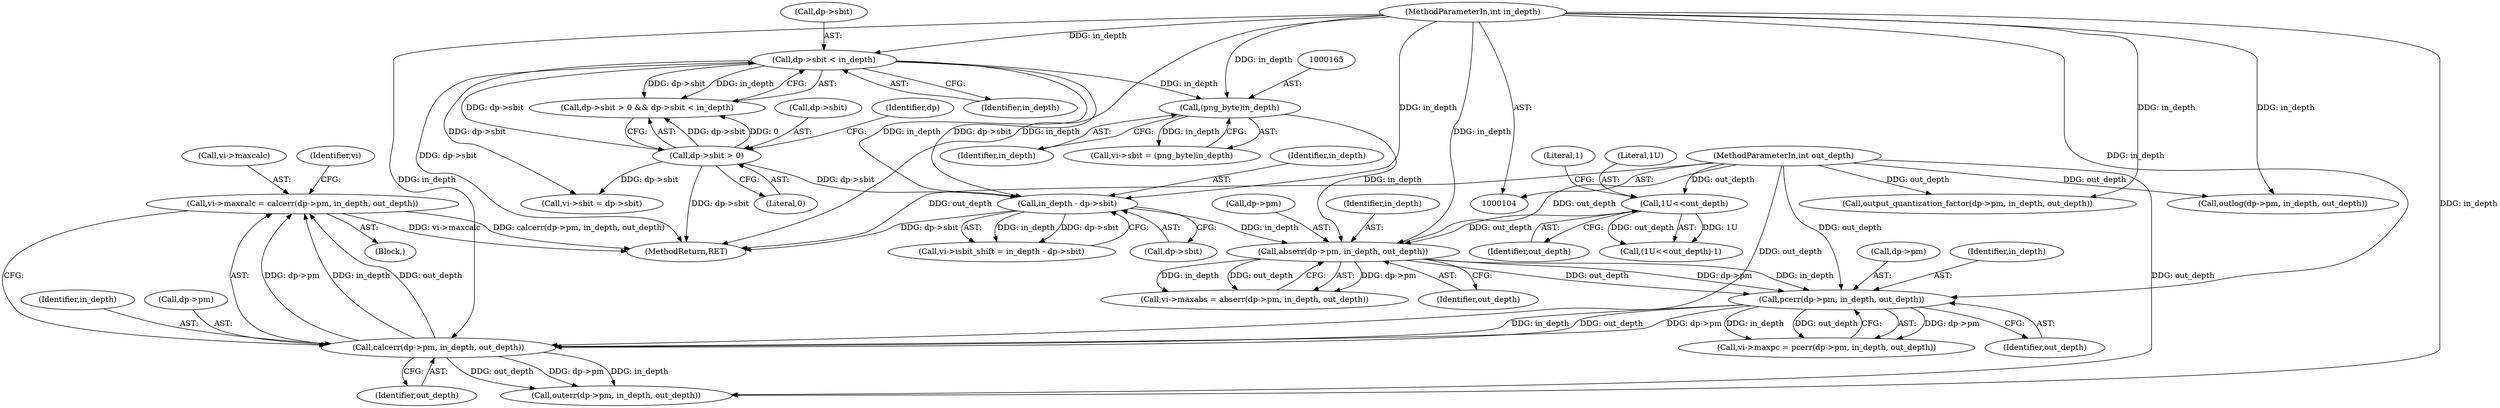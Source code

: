 digraph "0_Android_9d4853418ab2f754c2b63e091c29c5529b8b86ca_92@pointer" {
"1000250" [label="(Call,vi->maxcalc = calcerr(dp->pm, in_depth, out_depth))"];
"1000254" [label="(Call,calcerr(dp->pm, in_depth, out_depth))"];
"1000244" [label="(Call,pcerr(dp->pm, in_depth, out_depth))"];
"1000234" [label="(Call,abserr(dp->pm, in_depth, out_depth))"];
"1000164" [label="(Call,(png_byte)in_depth)"];
"1000136" [label="(Call,dp->sbit < in_depth)"];
"1000131" [label="(Call,dp->sbit > 0)"];
"1000108" [label="(MethodParameterIn,int in_depth)"];
"1000153" [label="(Call,in_depth - dp->sbit)"];
"1000115" [label="(Call,1U<<out_depth)"];
"1000109" [label="(MethodParameterIn,int out_depth)"];
"1000274" [label="(Call,output_quantization_factor(dp->pm, in_depth, out_depth))"];
"1000238" [label="(Identifier,in_depth)"];
"1000251" [label="(Call,vi->maxcalc)"];
"1000115" [label="(Call,1U<<out_depth)"];
"1000131" [label="(Call,dp->sbit > 0)"];
"1000136" [label="(Call,dp->sbit < in_depth)"];
"1000108" [label="(MethodParameterIn,int in_depth)"];
"1000230" [label="(Call,vi->maxabs = abserr(dp->pm, in_depth, out_depth))"];
"1000160" [label="(Call,vi->sbit = (png_byte)in_depth)"];
"1000164" [label="(Call,(png_byte)in_depth)"];
"1000116" [label="(Literal,1U)"];
"1000258" [label="(Identifier,in_depth)"];
"1000166" [label="(Identifier,in_depth)"];
"1000142" [label="(Call,vi->sbit = dp->sbit)"];
"1000153" [label="(Call,in_depth - dp->sbit)"];
"1000249" [label="(Identifier,out_depth)"];
"1000297" [label="(Call,outlog(dp->pm, in_depth, out_depth))"];
"1000250" [label="(Call,vi->maxcalc = calcerr(dp->pm, in_depth, out_depth))"];
"1000132" [label="(Call,dp->sbit)"];
"1000135" [label="(Literal,0)"];
"1000117" [label="(Identifier,out_depth)"];
"1000255" [label="(Call,dp->pm)"];
"1000254" [label="(Call,calcerr(dp->pm, in_depth, out_depth))"];
"1000110" [label="(Block,)"];
"1000234" [label="(Call,abserr(dp->pm, in_depth, out_depth))"];
"1000137" [label="(Call,dp->sbit)"];
"1000155" [label="(Call,dp->sbit)"];
"1000245" [label="(Call,dp->pm)"];
"1000244" [label="(Call,pcerr(dp->pm, in_depth, out_depth))"];
"1000525" [label="(MethodReturn,RET)"];
"1000140" [label="(Identifier,in_depth)"];
"1000264" [label="(Call,outerr(dp->pm, in_depth, out_depth))"];
"1000235" [label="(Call,dp->pm)"];
"1000138" [label="(Identifier,dp)"];
"1000154" [label="(Identifier,in_depth)"];
"1000149" [label="(Call,vi->isbit_shift = in_depth - dp->sbit)"];
"1000114" [label="(Call,(1U<<out_depth)-1)"];
"1000259" [label="(Identifier,out_depth)"];
"1000109" [label="(MethodParameterIn,int out_depth)"];
"1000262" [label="(Identifier,vi)"];
"1000118" [label="(Literal,1)"];
"1000248" [label="(Identifier,in_depth)"];
"1000130" [label="(Call,dp->sbit > 0 && dp->sbit < in_depth)"];
"1000240" [label="(Call,vi->maxpc = pcerr(dp->pm, in_depth, out_depth))"];
"1000239" [label="(Identifier,out_depth)"];
"1000250" -> "1000110"  [label="AST: "];
"1000250" -> "1000254"  [label="CFG: "];
"1000251" -> "1000250"  [label="AST: "];
"1000254" -> "1000250"  [label="AST: "];
"1000262" -> "1000250"  [label="CFG: "];
"1000250" -> "1000525"  [label="DDG: vi->maxcalc"];
"1000250" -> "1000525"  [label="DDG: calcerr(dp->pm, in_depth, out_depth)"];
"1000254" -> "1000250"  [label="DDG: dp->pm"];
"1000254" -> "1000250"  [label="DDG: in_depth"];
"1000254" -> "1000250"  [label="DDG: out_depth"];
"1000254" -> "1000259"  [label="CFG: "];
"1000255" -> "1000254"  [label="AST: "];
"1000258" -> "1000254"  [label="AST: "];
"1000259" -> "1000254"  [label="AST: "];
"1000244" -> "1000254"  [label="DDG: dp->pm"];
"1000244" -> "1000254"  [label="DDG: in_depth"];
"1000244" -> "1000254"  [label="DDG: out_depth"];
"1000108" -> "1000254"  [label="DDG: in_depth"];
"1000109" -> "1000254"  [label="DDG: out_depth"];
"1000254" -> "1000264"  [label="DDG: dp->pm"];
"1000254" -> "1000264"  [label="DDG: in_depth"];
"1000254" -> "1000264"  [label="DDG: out_depth"];
"1000244" -> "1000240"  [label="AST: "];
"1000244" -> "1000249"  [label="CFG: "];
"1000245" -> "1000244"  [label="AST: "];
"1000248" -> "1000244"  [label="AST: "];
"1000249" -> "1000244"  [label="AST: "];
"1000240" -> "1000244"  [label="CFG: "];
"1000244" -> "1000240"  [label="DDG: dp->pm"];
"1000244" -> "1000240"  [label="DDG: in_depth"];
"1000244" -> "1000240"  [label="DDG: out_depth"];
"1000234" -> "1000244"  [label="DDG: dp->pm"];
"1000234" -> "1000244"  [label="DDG: in_depth"];
"1000234" -> "1000244"  [label="DDG: out_depth"];
"1000108" -> "1000244"  [label="DDG: in_depth"];
"1000109" -> "1000244"  [label="DDG: out_depth"];
"1000234" -> "1000230"  [label="AST: "];
"1000234" -> "1000239"  [label="CFG: "];
"1000235" -> "1000234"  [label="AST: "];
"1000238" -> "1000234"  [label="AST: "];
"1000239" -> "1000234"  [label="AST: "];
"1000230" -> "1000234"  [label="CFG: "];
"1000234" -> "1000230"  [label="DDG: dp->pm"];
"1000234" -> "1000230"  [label="DDG: in_depth"];
"1000234" -> "1000230"  [label="DDG: out_depth"];
"1000164" -> "1000234"  [label="DDG: in_depth"];
"1000153" -> "1000234"  [label="DDG: in_depth"];
"1000108" -> "1000234"  [label="DDG: in_depth"];
"1000115" -> "1000234"  [label="DDG: out_depth"];
"1000109" -> "1000234"  [label="DDG: out_depth"];
"1000164" -> "1000160"  [label="AST: "];
"1000164" -> "1000166"  [label="CFG: "];
"1000165" -> "1000164"  [label="AST: "];
"1000166" -> "1000164"  [label="AST: "];
"1000160" -> "1000164"  [label="CFG: "];
"1000164" -> "1000160"  [label="DDG: in_depth"];
"1000136" -> "1000164"  [label="DDG: in_depth"];
"1000108" -> "1000164"  [label="DDG: in_depth"];
"1000136" -> "1000130"  [label="AST: "];
"1000136" -> "1000140"  [label="CFG: "];
"1000137" -> "1000136"  [label="AST: "];
"1000140" -> "1000136"  [label="AST: "];
"1000130" -> "1000136"  [label="CFG: "];
"1000136" -> "1000525"  [label="DDG: dp->sbit"];
"1000136" -> "1000130"  [label="DDG: dp->sbit"];
"1000136" -> "1000130"  [label="DDG: in_depth"];
"1000131" -> "1000136"  [label="DDG: dp->sbit"];
"1000108" -> "1000136"  [label="DDG: in_depth"];
"1000136" -> "1000142"  [label="DDG: dp->sbit"];
"1000136" -> "1000153"  [label="DDG: in_depth"];
"1000136" -> "1000153"  [label="DDG: dp->sbit"];
"1000131" -> "1000130"  [label="AST: "];
"1000131" -> "1000135"  [label="CFG: "];
"1000132" -> "1000131"  [label="AST: "];
"1000135" -> "1000131"  [label="AST: "];
"1000138" -> "1000131"  [label="CFG: "];
"1000130" -> "1000131"  [label="CFG: "];
"1000131" -> "1000525"  [label="DDG: dp->sbit"];
"1000131" -> "1000130"  [label="DDG: dp->sbit"];
"1000131" -> "1000130"  [label="DDG: 0"];
"1000131" -> "1000142"  [label="DDG: dp->sbit"];
"1000131" -> "1000153"  [label="DDG: dp->sbit"];
"1000108" -> "1000104"  [label="AST: "];
"1000108" -> "1000525"  [label="DDG: in_depth"];
"1000108" -> "1000153"  [label="DDG: in_depth"];
"1000108" -> "1000264"  [label="DDG: in_depth"];
"1000108" -> "1000274"  [label="DDG: in_depth"];
"1000108" -> "1000297"  [label="DDG: in_depth"];
"1000153" -> "1000149"  [label="AST: "];
"1000153" -> "1000155"  [label="CFG: "];
"1000154" -> "1000153"  [label="AST: "];
"1000155" -> "1000153"  [label="AST: "];
"1000149" -> "1000153"  [label="CFG: "];
"1000153" -> "1000525"  [label="DDG: dp->sbit"];
"1000153" -> "1000149"  [label="DDG: in_depth"];
"1000153" -> "1000149"  [label="DDG: dp->sbit"];
"1000115" -> "1000114"  [label="AST: "];
"1000115" -> "1000117"  [label="CFG: "];
"1000116" -> "1000115"  [label="AST: "];
"1000117" -> "1000115"  [label="AST: "];
"1000118" -> "1000115"  [label="CFG: "];
"1000115" -> "1000114"  [label="DDG: 1U"];
"1000115" -> "1000114"  [label="DDG: out_depth"];
"1000109" -> "1000115"  [label="DDG: out_depth"];
"1000109" -> "1000104"  [label="AST: "];
"1000109" -> "1000525"  [label="DDG: out_depth"];
"1000109" -> "1000264"  [label="DDG: out_depth"];
"1000109" -> "1000274"  [label="DDG: out_depth"];
"1000109" -> "1000297"  [label="DDG: out_depth"];
}
